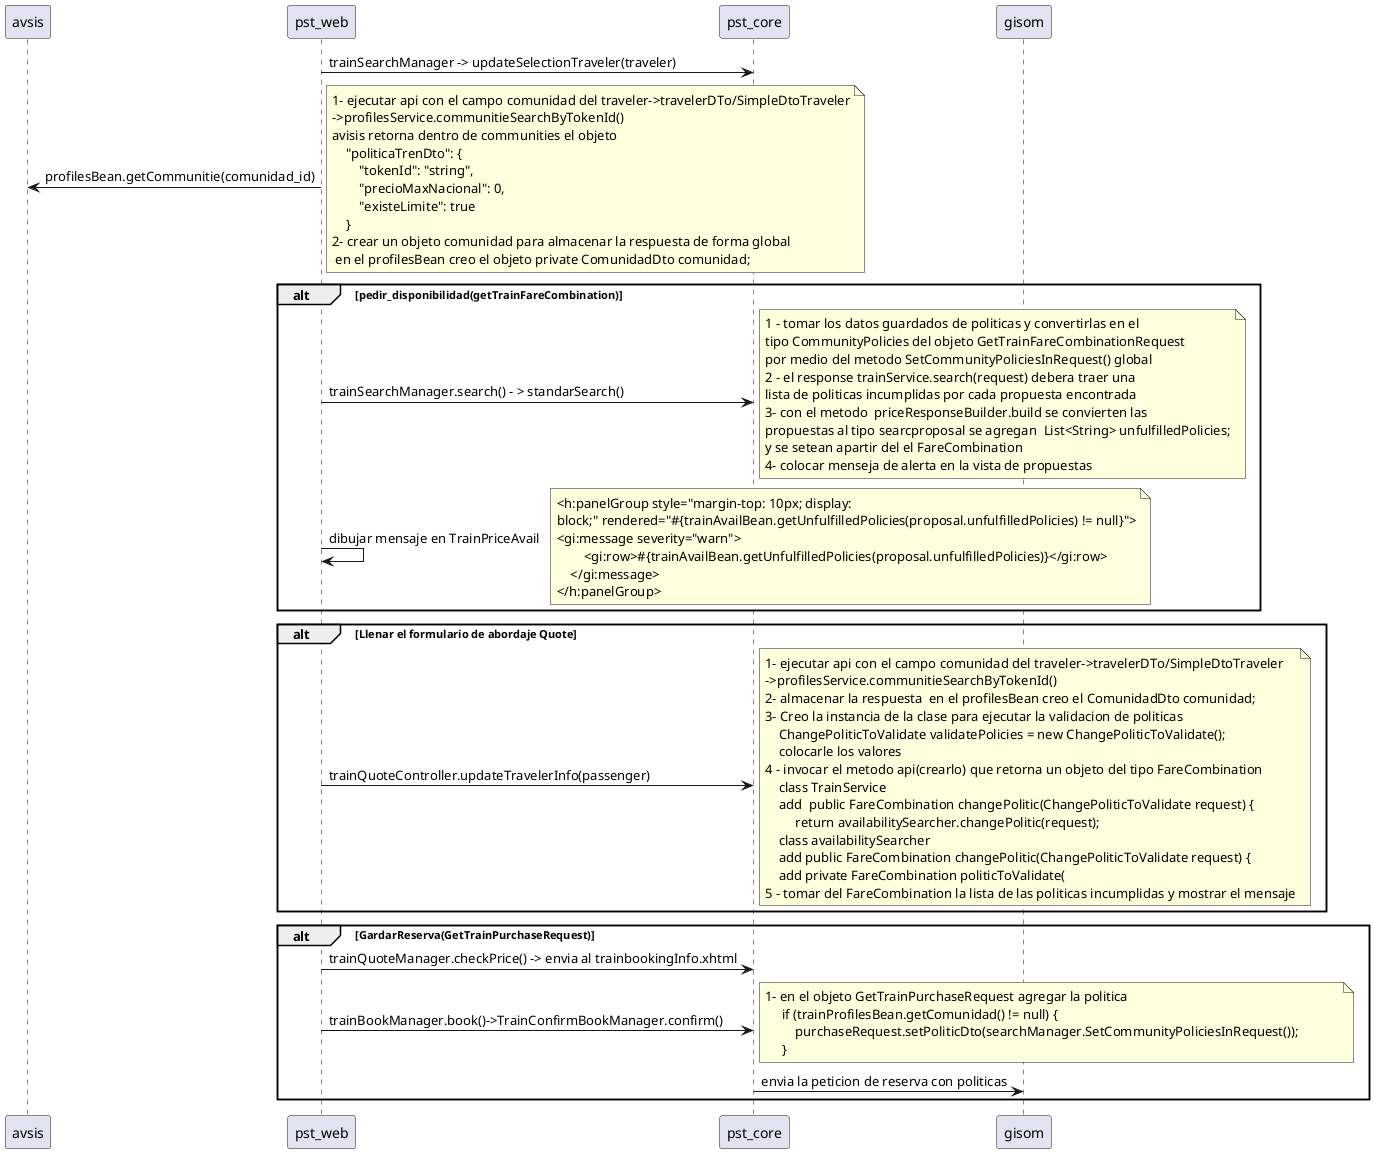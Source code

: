 @startuml evaluacion_politicas
participant avsis
participant pst_web
participant pst_core
participant gisom
pst_web -> pst_core: trainSearchManager -> updateSelectionTraveler(traveler)
pst_web -> avsis: profilesBean.getCommunitie(comunidad_id)
note right
1- ejecutar api con el campo comunidad del traveler->travelerDTo/SimpleDtoTraveler
->profilesService.communitieSearchByTokenId()
avisis retorna dentro de communities el objeto 
    "politicaTrenDto": {
        "tokenId": "string",
        "precioMaxNacional": 0,
        "existeLimite": true
    }
2- crear un objeto comunidad para almacenar la respuesta de forma global
 en el profilesBean creo el objeto private ComunidadDto comunidad;
end note
alt pedir_disponibilidad(getTrainFareCombination)
  pst_web -> pst_core: trainSearchManager.search() - > standarSearch()
    note right
    1 - tomar los datos guardados de politicas y convertirlas en el 
    tipo CommunityPolicies del objeto GetTrainFareCombinationRequest 
    por medio del metodo SetCommunityPoliciesInRequest() global 
    2 - el response trainService.search(request) debera traer una 
    lista de politicas incumplidas por cada propuesta encontrada 
    3- con el metodo  priceResponseBuilder.build se convierten las
    propuestas al tipo searcproposal se agregan  List<String> unfulfilledPolicies;
    y se setean apartir del el FareCombination
    4- colocar menseja de alerta en la vista de propuestas
    end note
pst_web -> pst_web: dibujar mensaje en TrainPriceAvail
    note right
    <h:panelGroup style="margin-top: 10px; display:
    block;" rendered="#{trainAvailBean.getUnfulfilledPolicies(proposal.unfulfilledPolicies) != null}">
    <gi:message severity="warn">
            <gi:row>#{trainAvailBean.getUnfulfilledPolicies(proposal.unfulfilledPolicies)}</gi:row>
        </gi:message>
    </h:panelGroup>
    end note
end
alt Llenar el formulario de abordaje Quote
pst_web -> pst_core: trainQuoteController.updateTravelerInfo(passenger)
    note right
        1- ejecutar api con el campo comunidad del traveler->travelerDTo/SimpleDtoTraveler
        ->profilesService.communitieSearchByTokenId()
        2- almacenar la respuesta  en el profilesBean creo el ComunidadDto comunidad;
        3- Creo la instancia de la clase para ejecutar la validacion de politicas
            ChangePoliticToValidate validatePolicies = new ChangePoliticToValidate();
            colocarle los valores
        4 - invocar el metodo api(crearlo) que retorna un objeto del tipo FareCombination
            class TrainService 
            add  public FareCombination changePolitic(ChangePoliticToValidate request) {
                 return availabilitySearcher.changePolitic(request);
            class availabilitySearcher 
            add public FareCombination changePolitic(ChangePoliticToValidate request) {
            add private FareCombination politicToValidate(   
        5 - tomar del FareCombination la lista de las politicas incumplidas y mostrar el mensaje
    end note
end
alt GardarReserva(GetTrainPurchaseRequest)
    pst_web -> pst_core: trainQuoteManager.checkPrice() -> envia al trainbookingInfo.xhtml
    pst_web -> pst_core: trainBookManager.book()->TrainConfirmBookManager.confirm()
    note right
       1- en el objeto GetTrainPurchaseRequest agregar la politica
            if (trainProfilesBean.getComunidad() != null) {
                purchaseRequest.setPoliticDto(searchManager.SetCommunityPoliciesInRequest());            
            }
    end note
    pst_core -> gisom: envia la peticion de reserva con politicas
end
@enduml